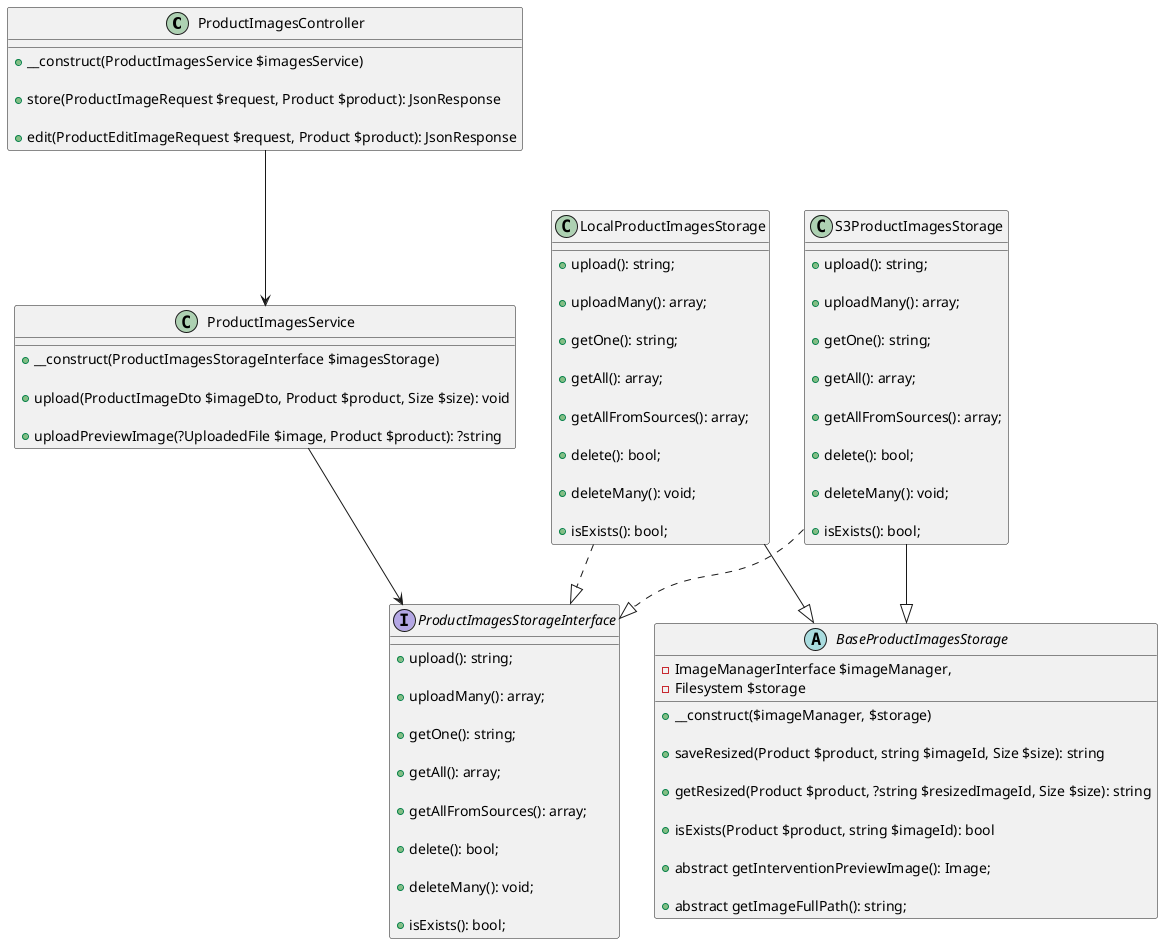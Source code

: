 @startuml

class ProductImagesController {
    + __construct(ProductImagesService $imagesService)

    + store(ProductImageRequest $request, Product $product): JsonResponse

    + edit(ProductEditImageRequest $request, Product $product): JsonResponse
}

class ProductImagesService {
    + __construct(ProductImagesStorageInterface $imagesStorage)

    + upload(ProductImageDto $imageDto, Product $product, Size $size): void

    + uploadPreviewImage(?UploadedFile $image, Product $product): ?string
}

interface ProductImagesStorageInterface {
    + upload(): string;

    + uploadMany(): array;

    + getOne(): string;

    + getAll(): array;

    + getAllFromSources(): array;

    + delete(): bool;

    + deleteMany(): void;

    + isExists(): bool;
}

class S3ProductImagesStorage {
    + upload(): string;

    + uploadMany(): array;

    + getOne(): string;

    + getAll(): array;

    + getAllFromSources(): array;

    + delete(): bool;

    + deleteMany(): void;

    + isExists(): bool;
}

class LocalProductImagesStorage {
    + upload(): string;

    + uploadMany(): array;

    + getOne(): string;

    + getAll(): array;

    + getAllFromSources(): array;

    + delete(): bool;

    + deleteMany(): void;

    + isExists(): bool;
}

abstract class BaseProductImagesStorage {
    - ImageManagerInterface $imageManager,
    - Filesystem $storage

    + __construct($imageManager, $storage)

    + saveResized(Product $product, string $imageId, Size $size): string

    + getResized(Product $product, ?string $resizedImageId, Size $size): string

    + isExists(Product $product, string $imageId): bool

    + abstract getInterventionPreviewImage(): Image;

    + abstract getImageFullPath(): string;
}

ProductImagesController --> ProductImagesService

ProductImagesService --> ProductImagesStorageInterface

LocalProductImagesStorage --|> BaseProductImagesStorage
LocalProductImagesStorage ..|> ProductImagesStorageInterface

S3ProductImagesStorage --|> BaseProductImagesStorage
S3ProductImagesStorage ..|> ProductImagesStorageInterface

@enduml